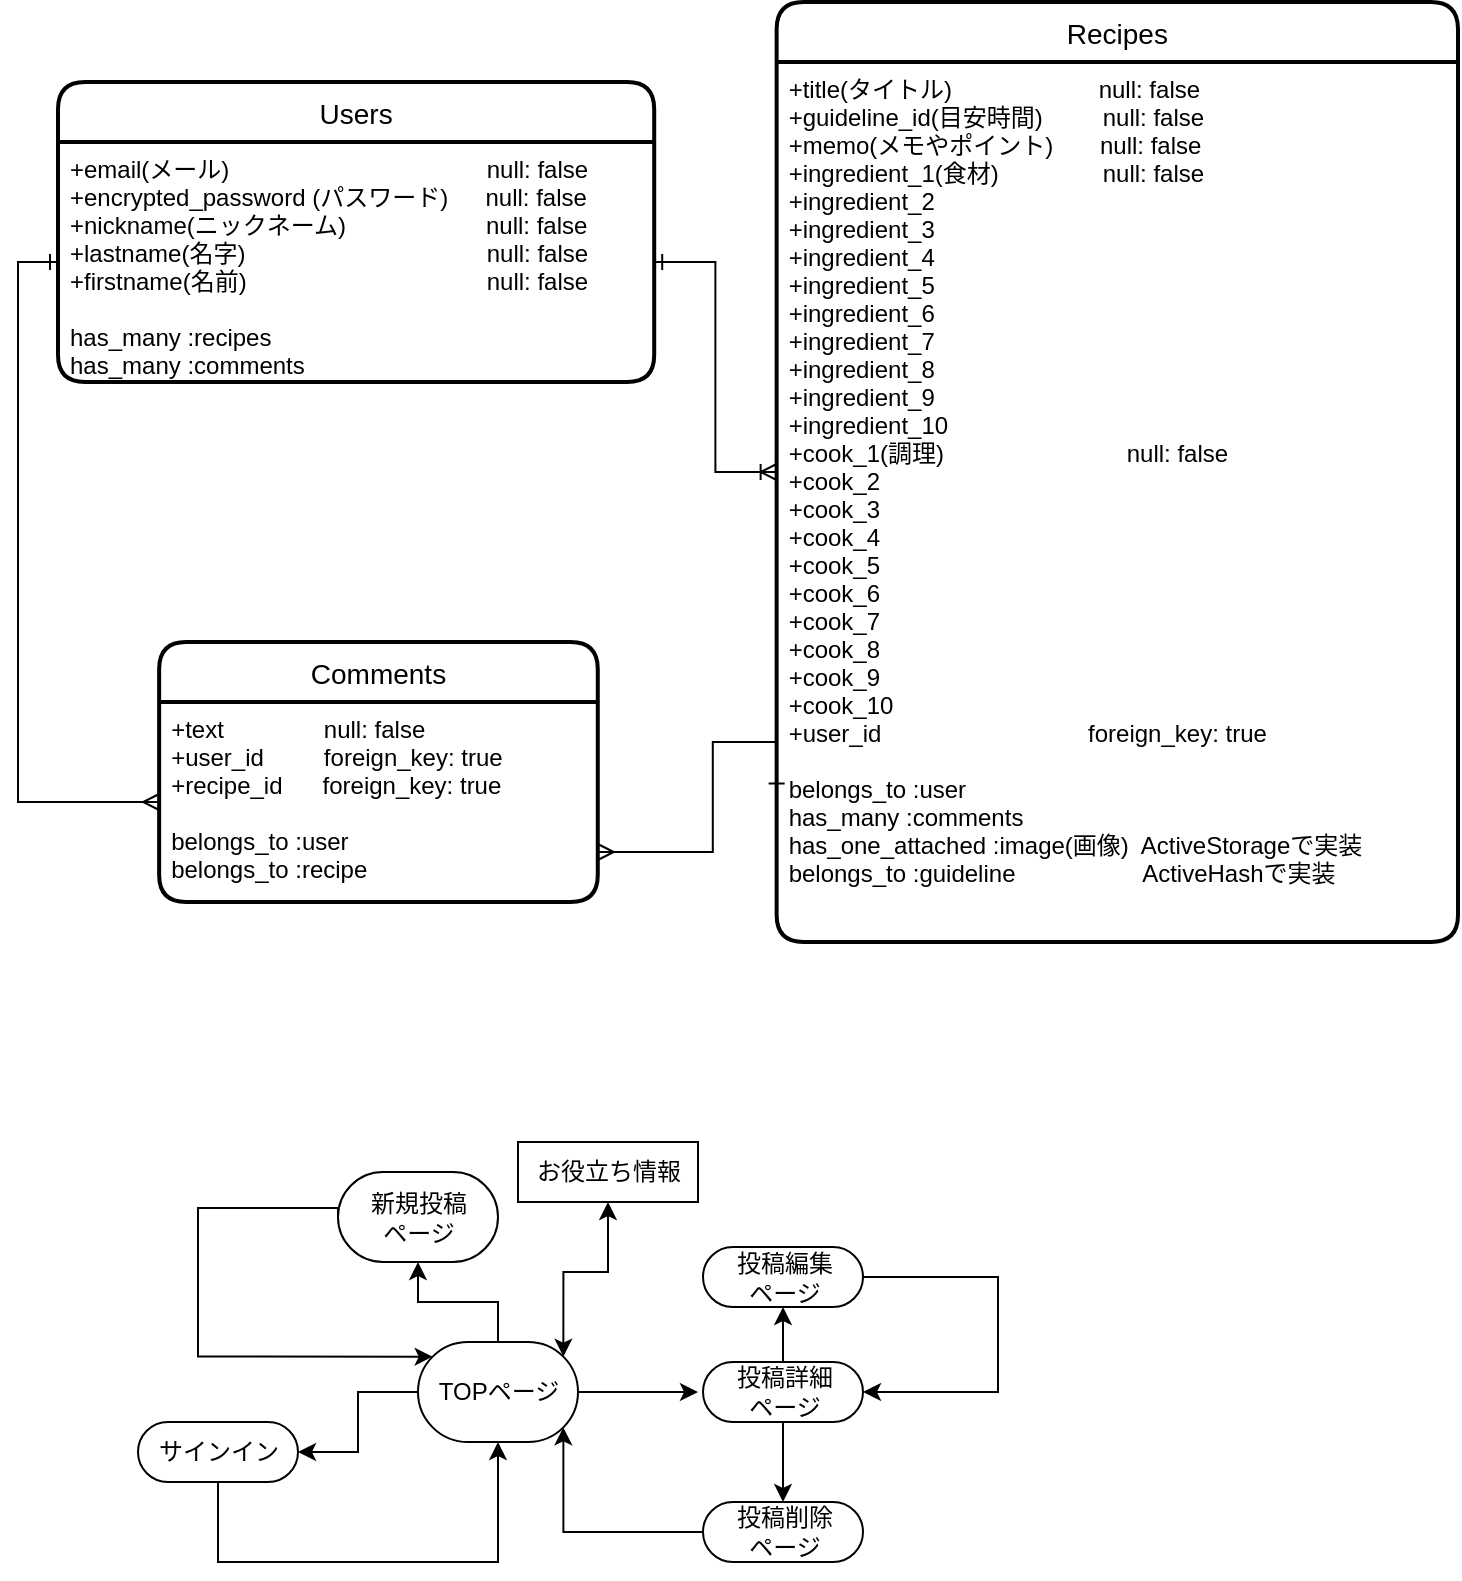 <mxfile version="13.10.0" type="embed">
    <diagram id="gfCk4H9icO2LiPwnH3U9" name="ER図・画面遷移図">
        <mxGraphModel dx="2240" dy="604" grid="1" gridSize="10" guides="1" tooltips="1" connect="1" arrows="1" fold="1" page="1" pageScale="1" pageWidth="827" pageHeight="1169" math="0" shadow="0">
            <root>
                <mxCell id="0"/>
                <mxCell id="1" parent="0"/>
                <mxCell id="67" value="" style="group" vertex="1" connectable="0" parent="1">
                    <mxGeometry x="20" y="10" width="700" height="470" as="geometry"/>
                </mxCell>
                <mxCell id="4" value="Users" style="swimlane;childLayout=stackLayout;horizontal=1;startSize=30;horizontalStack=0;rounded=1;fontSize=14;fontStyle=0;strokeWidth=2;resizeParent=0;resizeLast=1;shadow=0;dashed=0;align=center;" parent="67" vertex="1">
                    <mxGeometry y="40" width="298.099" height="150" as="geometry"/>
                </mxCell>
                <mxCell id="5" value="+email(メール)                 　　　　　　null: false&#10;+encrypted_password (パスワード)　  null: false&#10;+nickname(ニックネーム)　　　　　   null: false&#10;+lastname(名字) 　　                            null: false&#10;+firstname(名前)                                    null: false&#10;&#10;has_many :recipes&#10;has_many :comments" style="align=left;strokeColor=none;fillColor=none;spacingLeft=4;fontSize=12;verticalAlign=top;resizable=0;rotatable=0;part=1;" parent="4" vertex="1">
                    <mxGeometry y="30" width="298.099" height="120" as="geometry"/>
                </mxCell>
                <mxCell id="6" value="Recipes" style="swimlane;childLayout=stackLayout;horizontal=1;startSize=30;horizontalStack=0;rounded=1;fontSize=14;fontStyle=0;strokeWidth=2;resizeParent=0;resizeLast=1;shadow=0;dashed=0;align=center;" parent="67" vertex="1">
                    <mxGeometry x="359.316" width="340.684" height="470" as="geometry"/>
                </mxCell>
                <mxCell id="7" value="+title(タイトル)                      null: false &#10;+guideline_id(目安時間)         null: false  &#10;+memo(メモやポイント)       null: false &#10;+ingredient_1(食材)          　  null: false  &#10;+ingredient_2　　   　          &#10;+ingredient_3　　   　          &#10;+ingredient_4　　   　          &#10;+ingredient_5　　   　          &#10;+ingredient_6&#10;+ingredient_7&#10;+ingredient_8&#10;+ingredient_9&#10;+ingredient_10　&#10;+cook_1(調理)　　　   　          null: false &#10;+cook_2　　   　          &#10;+cook_3　　   　          &#10;+cook_4　　   　          &#10;+cook_5　　   　          &#10;+cook_6&#10;+cook_7&#10;+cook_8&#10;+cook_9&#10;+cook_10　　   　             &#10;+user_id                               foreign_key: true　　　　&#10;&#10;belongs_to :user&#10;has_many :comments&#10;has_one_attached :image(画像)  ActiveStorageで実装&#10;belongs_to :guideline                   ActiveHashで実装&#10;&#10;&#10;" style="align=left;strokeColor=none;fillColor=none;spacingLeft=4;fontSize=12;verticalAlign=top;resizable=0;rotatable=0;part=1;" parent="6" vertex="1">
                    <mxGeometry y="30" width="340.684" height="440" as="geometry"/>
                </mxCell>
                <mxCell id="8" value="Comments" style="swimlane;childLayout=stackLayout;horizontal=1;startSize=30;horizontalStack=0;rounded=1;fontSize=14;fontStyle=0;strokeWidth=2;resizeParent=0;resizeLast=1;shadow=0;dashed=0;align=center;" parent="67" vertex="1">
                    <mxGeometry x="50.57" y="320" width="219.316" height="130" as="geometry"/>
                </mxCell>
                <mxCell id="9" value="+text               null: false&#10;+user_id         foreign_key: true&#10;+recipe_id      foreign_key: true&#10;&#10;belongs_to :user&#10;belongs_to :recipe" style="align=left;strokeColor=none;fillColor=none;spacingLeft=4;fontSize=12;verticalAlign=top;resizable=0;rotatable=0;part=1;" parent="8" vertex="1">
                    <mxGeometry y="30" width="219.316" height="100" as="geometry"/>
                </mxCell>
                <mxCell id="10" style="edgeStyle=orthogonalEdgeStyle;rounded=0;orthogonalLoop=1;jettySize=auto;html=1;exitX=1;exitY=0.5;exitDx=0;exitDy=0;endArrow=ERoneToMany;endFill=0;startArrow=ERone;startFill=0;" parent="67" source="5" target="6" edge="1">
                    <mxGeometry relative="1" as="geometry"/>
                </mxCell>
                <mxCell id="65" style="edgeStyle=orthogonalEdgeStyle;rounded=0;orthogonalLoop=1;jettySize=auto;html=1;exitX=1;exitY=0.75;exitDx=0;exitDy=0;entryX=0;entryY=0.829;entryDx=0;entryDy=0;startArrow=ERmany;startFill=0;endArrow=ERone;endFill=0;entryPerimeter=0;" parent="67" source="9" target="7" edge="1">
                    <mxGeometry relative="1" as="geometry">
                        <Array as="points">
                            <mxPoint x="327.376" y="425"/>
                            <mxPoint x="327.376" y="370"/>
                        </Array>
                    </mxGeometry>
                </mxCell>
                <mxCell id="66" style="edgeStyle=orthogonalEdgeStyle;rounded=0;orthogonalLoop=1;jettySize=auto;html=1;exitX=0;exitY=0.5;exitDx=0;exitDy=0;entryX=0;entryY=0.5;entryDx=0;entryDy=0;startArrow=ERmany;startFill=0;endArrow=ERone;endFill=0;" parent="67" source="9" target="5" edge="1">
                    <mxGeometry relative="1" as="geometry"/>
                </mxCell>
                <mxCell id="69" value="" style="group" vertex="1" connectable="0" parent="1">
                    <mxGeometry x="60" y="580" width="430" height="210" as="geometry"/>
                </mxCell>
                <mxCell id="43" style="edgeStyle=orthogonalEdgeStyle;rounded=0;orthogonalLoop=1;jettySize=auto;html=1;exitX=1;exitY=0.5;exitDx=0;exitDy=0;exitPerimeter=0;" parent="69" source="16" edge="1">
                    <mxGeometry relative="1" as="geometry">
                        <mxPoint x="280" y="125" as="targetPoint"/>
                    </mxGeometry>
                </mxCell>
                <mxCell id="16" value="TOPページ" style="html=1;dashed=0;whitespace=wrap;shape=mxgraph.dfd.start" parent="69" vertex="1">
                    <mxGeometry x="140" y="100" width="80" height="50" as="geometry"/>
                </mxCell>
                <mxCell id="24" style="edgeStyle=orthogonalEdgeStyle;rounded=0;orthogonalLoop=1;jettySize=auto;html=1;exitX=0;exitY=0.5;exitDx=0;exitDy=0;exitPerimeter=0;entryX=0;entryY=0;entryDx=7.325;entryDy=7.325;entryPerimeter=0;" parent="69" source="17" target="16" edge="1">
                    <mxGeometry relative="1" as="geometry">
                        <Array as="points">
                            <mxPoint x="100" y="33"/>
                            <mxPoint x="30" y="33"/>
                            <mxPoint x="30" y="107"/>
                        </Array>
                        <mxPoint x="30" y="52.5" as="targetPoint"/>
                    </mxGeometry>
                </mxCell>
                <mxCell id="17" value="新規投稿&lt;br&gt;ページ" style="html=1;dashed=0;whitespace=wrap;shape=mxgraph.dfd.start" parent="69" vertex="1">
                    <mxGeometry x="100" y="15" width="80" height="45" as="geometry"/>
                </mxCell>
                <mxCell id="23" style="edgeStyle=orthogonalEdgeStyle;rounded=0;orthogonalLoop=1;jettySize=auto;html=1;exitX=0.5;exitY=0.5;exitDx=0;exitDy=-25;exitPerimeter=0;entryX=0.5;entryY=0.5;entryDx=0;entryDy=22.5;entryPerimeter=0;" parent="69" source="16" target="17" edge="1">
                    <mxGeometry relative="1" as="geometry"/>
                </mxCell>
                <mxCell id="21" style="edgeStyle=orthogonalEdgeStyle;rounded=0;orthogonalLoop=1;jettySize=auto;html=1;exitX=0.5;exitY=0.5;exitDx=0;exitDy=15;exitPerimeter=0;" parent="69" source="19" edge="1">
                    <mxGeometry relative="1" as="geometry">
                        <mxPoint x="180" y="150" as="targetPoint"/>
                        <Array as="points">
                            <mxPoint x="40" y="210"/>
                            <mxPoint x="180" y="210"/>
                        </Array>
                    </mxGeometry>
                </mxCell>
                <mxCell id="19" value="サインイン" style="html=1;dashed=0;whitespace=wrap;shape=mxgraph.dfd.start" parent="69" vertex="1">
                    <mxGeometry y="140" width="80" height="30" as="geometry"/>
                </mxCell>
                <mxCell id="20" style="edgeStyle=orthogonalEdgeStyle;rounded=0;orthogonalLoop=1;jettySize=auto;html=1;exitX=0;exitY=0.5;exitDx=0;exitDy=0;exitPerimeter=0;entryX=1;entryY=0.5;entryDx=0;entryDy=0;entryPerimeter=0;" parent="69" source="16" target="19" edge="1">
                    <mxGeometry relative="1" as="geometry"/>
                </mxCell>
                <mxCell id="25" value="投稿詳細&lt;br&gt;ページ" style="html=1;dashed=0;whitespace=wrap;shape=mxgraph.dfd.start" parent="69" vertex="1">
                    <mxGeometry x="282.5" y="110" width="80" height="30" as="geometry"/>
                </mxCell>
                <mxCell id="47" style="edgeStyle=orthogonalEdgeStyle;rounded=0;orthogonalLoop=1;jettySize=auto;html=1;exitX=1;exitY=0.5;exitDx=0;exitDy=0;exitPerimeter=0;entryX=1;entryY=0.5;entryDx=0;entryDy=0;entryPerimeter=0;" parent="69" source="31" target="25" edge="1">
                    <mxGeometry relative="1" as="geometry">
                        <Array as="points">
                            <mxPoint x="430" y="68"/>
                            <mxPoint x="430" y="125"/>
                        </Array>
                        <mxPoint x="480" y="125" as="targetPoint"/>
                    </mxGeometry>
                </mxCell>
                <mxCell id="31" value="投稿編集&lt;br&gt;ページ" style="html=1;dashed=0;whitespace=wrap;shape=mxgraph.dfd.start" parent="69" vertex="1">
                    <mxGeometry x="282.5" y="52.5" width="80" height="30" as="geometry"/>
                </mxCell>
                <mxCell id="44" style="edgeStyle=orthogonalEdgeStyle;rounded=0;orthogonalLoop=1;jettySize=auto;html=1;exitX=0.5;exitY=0.5;exitDx=0;exitDy=-15;exitPerimeter=0;" parent="69" source="25" target="31" edge="1">
                    <mxGeometry relative="1" as="geometry"/>
                </mxCell>
                <mxCell id="46" style="edgeStyle=orthogonalEdgeStyle;rounded=0;orthogonalLoop=1;jettySize=auto;html=1;exitX=0;exitY=0.5;exitDx=0;exitDy=0;exitPerimeter=0;entryX=0;entryY=0;entryDx=72.675;entryDy=42.675;entryPerimeter=0;" parent="69" source="34" target="16" edge="1">
                    <mxGeometry relative="1" as="geometry"/>
                </mxCell>
                <mxCell id="34" value="投稿削除&lt;br&gt;ページ" style="html=1;dashed=0;whitespace=wrap;shape=mxgraph.dfd.start" parent="69" vertex="1">
                    <mxGeometry x="282.5" y="180" width="80" height="30" as="geometry"/>
                </mxCell>
                <mxCell id="45" style="edgeStyle=orthogonalEdgeStyle;rounded=0;orthogonalLoop=1;jettySize=auto;html=1;exitX=0.5;exitY=0.5;exitDx=0;exitDy=15;exitPerimeter=0;" parent="69" source="25" target="34" edge="1">
                    <mxGeometry relative="1" as="geometry"/>
                </mxCell>
                <mxCell id="56" style="edgeStyle=orthogonalEdgeStyle;rounded=0;orthogonalLoop=1;jettySize=auto;html=1;exitX=0.5;exitY=1;exitDx=0;exitDy=0;entryX=0;entryY=0;entryDx=72.675;entryDy=7.325;entryPerimeter=0;startArrow=classic;startFill=1;" parent="69" source="52" target="16" edge="1">
                    <mxGeometry relative="1" as="geometry"/>
                </mxCell>
                <mxCell id="52" value="お役立ち情報" style="html=1;dashed=0;whitespace=wrap;" parent="69" vertex="1">
                    <mxGeometry x="190" width="90" height="30" as="geometry"/>
                </mxCell>
            </root>
        </mxGraphModel>
    </diagram>
</mxfile>